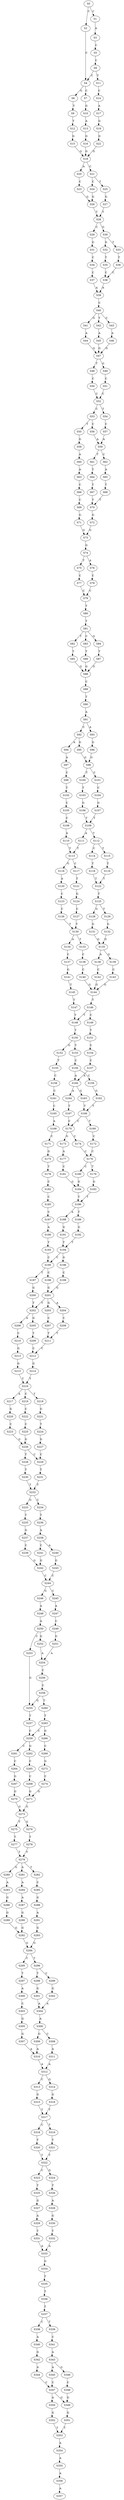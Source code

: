strict digraph  {
	S0 -> S1 [ label = C ];
	S0 -> S2 [ label = C ];
	S1 -> S3 [ label = A ];
	S2 -> S4 [ label = C ];
	S3 -> S5 [ label = C ];
	S4 -> S6 [ label = G ];
	S4 -> S7 [ label = C ];
	S5 -> S8 [ label = C ];
	S6 -> S9 [ label = T ];
	S7 -> S10 [ label = G ];
	S8 -> S4 [ label = C ];
	S8 -> S11 [ label = T ];
	S9 -> S12 [ label = T ];
	S10 -> S13 [ label = A ];
	S11 -> S14 [ label = C ];
	S12 -> S15 [ label = G ];
	S13 -> S16 [ label = G ];
	S14 -> S17 [ label = A ];
	S15 -> S18 [ label = G ];
	S16 -> S18 [ label = G ];
	S17 -> S19 [ label = G ];
	S18 -> S20 [ label = A ];
	S18 -> S21 [ label = C ];
	S19 -> S22 [ label = G ];
	S20 -> S23 [ label = C ];
	S21 -> S24 [ label = C ];
	S21 -> S25 [ label = T ];
	S22 -> S18 [ label = G ];
	S23 -> S26 [ label = G ];
	S24 -> S26 [ label = G ];
	S25 -> S27 [ label = G ];
	S26 -> S28 [ label = T ];
	S27 -> S28 [ label = T ];
	S28 -> S29 [ label = C ];
	S28 -> S30 [ label = G ];
	S29 -> S31 [ label = G ];
	S30 -> S32 [ label = G ];
	S30 -> S33 [ label = T ];
	S31 -> S34 [ label = C ];
	S32 -> S35 [ label = T ];
	S33 -> S36 [ label = T ];
	S34 -> S37 [ label = C ];
	S35 -> S38 [ label = C ];
	S36 -> S38 [ label = C ];
	S37 -> S39 [ label = A ];
	S38 -> S39 [ label = A ];
	S39 -> S40 [ label = C ];
	S40 -> S41 [ label = G ];
	S40 -> S42 [ label = T ];
	S40 -> S43 [ label = C ];
	S41 -> S44 [ label = A ];
	S42 -> S45 [ label = A ];
	S43 -> S46 [ label = A ];
	S44 -> S47 [ label = G ];
	S45 -> S47 [ label = G ];
	S46 -> S47 [ label = G ];
	S47 -> S48 [ label = T ];
	S47 -> S49 [ label = G ];
	S48 -> S50 [ label = C ];
	S49 -> S51 [ label = C ];
	S50 -> S52 [ label = C ];
	S51 -> S52 [ label = C ];
	S52 -> S53 [ label = C ];
	S52 -> S54 [ label = T ];
	S53 -> S55 [ label = T ];
	S53 -> S56 [ label = C ];
	S54 -> S57 [ label = C ];
	S55 -> S58 [ label = G ];
	S56 -> S59 [ label = A ];
	S57 -> S59 [ label = A ];
	S58 -> S60 [ label = A ];
	S59 -> S61 [ label = T ];
	S59 -> S62 [ label = C ];
	S60 -> S63 [ label = A ];
	S61 -> S64 [ label = T ];
	S62 -> S65 [ label = A ];
	S63 -> S66 [ label = C ];
	S64 -> S67 [ label = T ];
	S65 -> S68 [ label = T ];
	S66 -> S69 [ label = C ];
	S67 -> S70 [ label = T ];
	S68 -> S70 [ label = T ];
	S69 -> S71 [ label = G ];
	S70 -> S72 [ label = G ];
	S71 -> S73 [ label = G ];
	S72 -> S73 [ label = G ];
	S73 -> S74 [ label = G ];
	S74 -> S75 [ label = T ];
	S74 -> S76 [ label = A ];
	S75 -> S77 [ label = C ];
	S76 -> S78 [ label = C ];
	S77 -> S79 [ label = C ];
	S78 -> S79 [ label = C ];
	S79 -> S80 [ label = T ];
	S80 -> S81 [ label = T ];
	S81 -> S82 [ label = T ];
	S81 -> S83 [ label = C ];
	S81 -> S84 [ label = G ];
	S82 -> S85 [ label = T ];
	S83 -> S86 [ label = T ];
	S84 -> S87 [ label = T ];
	S85 -> S88 [ label = G ];
	S86 -> S88 [ label = G ];
	S87 -> S88 [ label = G ];
	S88 -> S89 [ label = C ];
	S89 -> S90 [ label = T ];
	S90 -> S91 [ label = A ];
	S91 -> S92 [ label = C ];
	S91 -> S93 [ label = A ];
	S92 -> S94 [ label = A ];
	S92 -> S95 [ label = G ];
	S93 -> S96 [ label = G ];
	S94 -> S97 [ label = A ];
	S95 -> S98 [ label = G ];
	S96 -> S98 [ label = G ];
	S97 -> S99 [ label = C ];
	S98 -> S100 [ label = T ];
	S98 -> S101 [ label = C ];
	S99 -> S102 [ label = T ];
	S100 -> S103 [ label = T ];
	S101 -> S104 [ label = C ];
	S102 -> S105 [ label = C ];
	S103 -> S106 [ label = G ];
	S104 -> S107 [ label = G ];
	S105 -> S108 [ label = C ];
	S106 -> S109 [ label = T ];
	S107 -> S109 [ label = T ];
	S108 -> S110 [ label = A ];
	S109 -> S111 [ label = A ];
	S109 -> S112 [ label = T ];
	S110 -> S113 [ label = T ];
	S111 -> S113 [ label = T ];
	S112 -> S114 [ label = C ];
	S112 -> S115 [ label = T ];
	S113 -> S116 [ label = G ];
	S113 -> S117 [ label = C ];
	S114 -> S118 [ label = T ];
	S115 -> S119 [ label = T ];
	S116 -> S120 [ label = A ];
	S117 -> S121 [ label = T ];
	S118 -> S122 [ label = T ];
	S119 -> S122 [ label = T ];
	S120 -> S123 [ label = C ];
	S121 -> S124 [ label = G ];
	S122 -> S125 [ label = T ];
	S123 -> S126 [ label = C ];
	S124 -> S127 [ label = C ];
	S125 -> S128 [ label = G ];
	S125 -> S129 [ label = T ];
	S126 -> S130 [ label = T ];
	S127 -> S130 [ label = T ];
	S128 -> S131 [ label = G ];
	S129 -> S132 [ label = G ];
	S130 -> S133 [ label = T ];
	S130 -> S134 [ label = A ];
	S131 -> S135 [ label = G ];
	S132 -> S135 [ label = G ];
	S133 -> S136 [ label = C ];
	S134 -> S137 [ label = C ];
	S135 -> S138 [ label = A ];
	S135 -> S139 [ label = G ];
	S136 -> S140 [ label = C ];
	S137 -> S141 [ label = G ];
	S138 -> S142 [ label = C ];
	S139 -> S143 [ label = C ];
	S140 -> S144 [ label = G ];
	S141 -> S145 [ label = T ];
	S142 -> S144 [ label = G ];
	S143 -> S144 [ label = G ];
	S144 -> S146 [ label = T ];
	S145 -> S147 [ label = T ];
	S146 -> S148 [ label = T ];
	S146 -> S149 [ label = C ];
	S147 -> S148 [ label = T ];
	S148 -> S150 [ label = T ];
	S149 -> S151 [ label = T ];
	S150 -> S152 [ label = G ];
	S150 -> S153 [ label = T ];
	S151 -> S154 [ label = C ];
	S152 -> S155 [ label = T ];
	S153 -> S156 [ label = C ];
	S154 -> S157 [ label = C ];
	S155 -> S158 [ label = C ];
	S156 -> S159 [ label = C ];
	S156 -> S160 [ label = A ];
	S157 -> S160 [ label = A ];
	S158 -> S161 [ label = C ];
	S159 -> S162 [ label = G ];
	S160 -> S163 [ label = G ];
	S160 -> S164 [ label = A ];
	S161 -> S165 [ label = C ];
	S162 -> S166 [ label = T ];
	S163 -> S166 [ label = T ];
	S164 -> S167 [ label = T ];
	S165 -> S168 [ label = A ];
	S166 -> S169 [ label = T ];
	S166 -> S170 [ label = C ];
	S167 -> S170 [ label = C ];
	S168 -> S171 [ label = C ];
	S169 -> S172 [ label = C ];
	S170 -> S173 [ label = G ];
	S170 -> S174 [ label = C ];
	S171 -> S175 [ label = G ];
	S172 -> S176 [ label = C ];
	S173 -> S177 [ label = A ];
	S174 -> S176 [ label = C ];
	S175 -> S178 [ label = T ];
	S176 -> S179 [ label = T ];
	S176 -> S180 [ label = C ];
	S177 -> S181 [ label = C ];
	S178 -> S182 [ label = C ];
	S179 -> S183 [ label = G ];
	S180 -> S184 [ label = G ];
	S181 -> S184 [ label = G ];
	S182 -> S185 [ label = C ];
	S183 -> S186 [ label = T ];
	S184 -> S186 [ label = T ];
	S185 -> S187 [ label = C ];
	S186 -> S188 [ label = A ];
	S186 -> S189 [ label = T ];
	S187 -> S190 [ label = A ];
	S188 -> S191 [ label = G ];
	S189 -> S192 [ label = G ];
	S190 -> S193 [ label = T ];
	S191 -> S194 [ label = T ];
	S192 -> S194 [ label = T ];
	S193 -> S195 [ label = C ];
	S194 -> S195 [ label = C ];
	S194 -> S196 [ label = G ];
	S195 -> S197 [ label = T ];
	S195 -> S198 [ label = C ];
	S196 -> S199 [ label = C ];
	S197 -> S200 [ label = G ];
	S198 -> S201 [ label = G ];
	S199 -> S201 [ label = G ];
	S200 -> S202 [ label = T ];
	S201 -> S202 [ label = T ];
	S201 -> S203 [ label = G ];
	S201 -> S204 [ label = A ];
	S202 -> S205 [ label = G ];
	S202 -> S206 [ label = A ];
	S203 -> S207 [ label = C ];
	S204 -> S208 [ label = C ];
	S205 -> S209 [ label = T ];
	S206 -> S210 [ label = C ];
	S207 -> S211 [ label = T ];
	S208 -> S211 [ label = T ];
	S209 -> S212 [ label = C ];
	S210 -> S213 [ label = G ];
	S211 -> S212 [ label = C ];
	S212 -> S214 [ label = G ];
	S213 -> S215 [ label = G ];
	S214 -> S216 [ label = T ];
	S215 -> S216 [ label = T ];
	S216 -> S217 [ label = A ];
	S216 -> S218 [ label = T ];
	S216 -> S219 [ label = C ];
	S217 -> S220 [ label = G ];
	S218 -> S221 [ label = G ];
	S219 -> S222 [ label = C ];
	S220 -> S223 [ label = C ];
	S221 -> S224 [ label = T ];
	S222 -> S225 [ label = C ];
	S223 -> S226 [ label = G ];
	S224 -> S227 [ label = G ];
	S225 -> S226 [ label = G ];
	S226 -> S228 [ label = T ];
	S226 -> S229 [ label = C ];
	S227 -> S229 [ label = C ];
	S228 -> S230 [ label = T ];
	S229 -> S231 [ label = T ];
	S230 -> S232 [ label = T ];
	S231 -> S232 [ label = T ];
	S232 -> S233 [ label = G ];
	S232 -> S234 [ label = C ];
	S233 -> S235 [ label = T ];
	S234 -> S236 [ label = T ];
	S235 -> S237 [ label = G ];
	S236 -> S238 [ label = A ];
	S237 -> S239 [ label = C ];
	S238 -> S240 [ label = A ];
	S238 -> S241 [ label = C ];
	S239 -> S242 [ label = G ];
	S240 -> S243 [ label = G ];
	S241 -> S242 [ label = G ];
	S242 -> S244 [ label = C ];
	S243 -> S244 [ label = C ];
	S244 -> S245 [ label = C ];
	S244 -> S246 [ label = G ];
	S245 -> S247 [ label = A ];
	S246 -> S248 [ label = A ];
	S247 -> S249 [ label = C ];
	S248 -> S250 [ label = A ];
	S249 -> S251 [ label = G ];
	S250 -> S252 [ label = G ];
	S250 -> S253 [ label = C ];
	S251 -> S254 [ label = A ];
	S252 -> S254 [ label = A ];
	S253 -> S255 [ label = G ];
	S254 -> S256 [ label = C ];
	S255 -> S257 [ label = T ];
	S256 -> S258 [ label = C ];
	S257 -> S259 [ label = C ];
	S258 -> S260 [ label = T ];
	S258 -> S255 [ label = G ];
	S259 -> S261 [ label = C ];
	S259 -> S262 [ label = G ];
	S260 -> S263 [ label = T ];
	S261 -> S264 [ label = C ];
	S262 -> S265 [ label = C ];
	S263 -> S259 [ label = C ];
	S263 -> S266 [ label = G ];
	S264 -> S267 [ label = G ];
	S265 -> S268 [ label = C ];
	S266 -> S269 [ label = C ];
	S267 -> S270 [ label = G ];
	S268 -> S271 [ label = G ];
	S269 -> S272 [ label = G ];
	S270 -> S273 [ label = G ];
	S271 -> S273 [ label = G ];
	S272 -> S274 [ label = C ];
	S273 -> S275 [ label = T ];
	S273 -> S276 [ label = G ];
	S274 -> S271 [ label = G ];
	S275 -> S277 [ label = T ];
	S276 -> S278 [ label = T ];
	S277 -> S279 [ label = T ];
	S278 -> S279 [ label = T ];
	S279 -> S280 [ label = G ];
	S279 -> S281 [ label = A ];
	S279 -> S282 [ label = T ];
	S280 -> S283 [ label = A ];
	S281 -> S284 [ label = A ];
	S282 -> S285 [ label = C ];
	S283 -> S286 [ label = G ];
	S284 -> S287 [ label = A ];
	S285 -> S288 [ label = G ];
	S286 -> S289 [ label = G ];
	S287 -> S290 [ label = G ];
	S288 -> S291 [ label = A ];
	S289 -> S292 [ label = G ];
	S290 -> S292 [ label = G ];
	S291 -> S293 [ label = G ];
	S292 -> S294 [ label = G ];
	S293 -> S294 [ label = G ];
	S294 -> S295 [ label = C ];
	S294 -> S296 [ label = T ];
	S295 -> S297 [ label = T ];
	S296 -> S298 [ label = T ];
	S296 -> S299 [ label = C ];
	S297 -> S300 [ label = A ];
	S298 -> S301 [ label = G ];
	S299 -> S302 [ label = G ];
	S300 -> S303 [ label = C ];
	S301 -> S304 [ label = A ];
	S302 -> S304 [ label = A ];
	S303 -> S305 [ label = G ];
	S304 -> S306 [ label = A ];
	S305 -> S307 [ label = G ];
	S306 -> S308 [ label = C ];
	S306 -> S309 [ label = G ];
	S307 -> S310 [ label = A ];
	S308 -> S311 [ label = A ];
	S309 -> S310 [ label = A ];
	S310 -> S312 [ label = A ];
	S311 -> S312 [ label = A ];
	S312 -> S313 [ label = C ];
	S312 -> S314 [ label = G ];
	S313 -> S315 [ label = G ];
	S314 -> S316 [ label = G ];
	S315 -> S317 [ label = T ];
	S316 -> S317 [ label = T ];
	S317 -> S318 [ label = C ];
	S317 -> S319 [ label = T ];
	S318 -> S320 [ label = T ];
	S319 -> S321 [ label = T ];
	S320 -> S322 [ label = T ];
	S321 -> S322 [ label = T ];
	S322 -> S323 [ label = C ];
	S322 -> S324 [ label = G ];
	S323 -> S325 [ label = T ];
	S324 -> S326 [ label = T ];
	S325 -> S327 [ label = G ];
	S326 -> S328 [ label = A ];
	S327 -> S329 [ label = A ];
	S328 -> S330 [ label = G ];
	S329 -> S331 [ label = T ];
	S330 -> S332 [ label = T ];
	S331 -> S333 [ label = A ];
	S332 -> S333 [ label = A ];
	S333 -> S334 [ label = G ];
	S334 -> S335 [ label = T ];
	S335 -> S336 [ label = T ];
	S336 -> S337 [ label = T ];
	S337 -> S338 [ label = C ];
	S337 -> S339 [ label = T ];
	S338 -> S340 [ label = A ];
	S339 -> S341 [ label = C ];
	S340 -> S342 [ label = G ];
	S341 -> S343 [ label = A ];
	S342 -> S344 [ label = A ];
	S343 -> S345 [ label = A ];
	S343 -> S346 [ label = G ];
	S344 -> S347 [ label = C ];
	S345 -> S347 [ label = C ];
	S346 -> S348 [ label = C ];
	S347 -> S349 [ label = G ];
	S347 -> S350 [ label = A ];
	S348 -> S349 [ label = G ];
	S349 -> S351 [ label = G ];
	S350 -> S352 [ label = G ];
	S351 -> S353 [ label = T ];
	S352 -> S353 [ label = T ];
	S353 -> S354 [ label = A ];
	S354 -> S355 [ label = A ];
	S355 -> S356 [ label = A ];
	S356 -> S357 [ label = A ];
}
